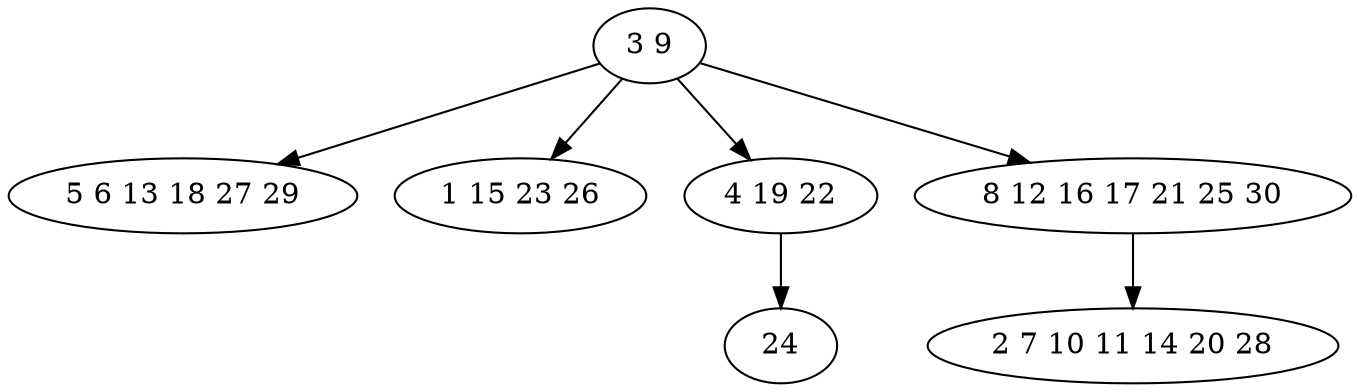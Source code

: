 digraph true_tree {
	"0" -> "1"
	"0" -> "2"
	"0" -> "3"
	"0" -> "4"
	"4" -> "5"
	"3" -> "6"
	"0" [label="3 9"];
	"1" [label="5 6 13 18 27 29"];
	"2" [label="1 15 23 26"];
	"3" [label="4 19 22"];
	"4" [label="8 12 16 17 21 25 30"];
	"5" [label="2 7 10 11 14 20 28"];
	"6" [label="24"];
}
